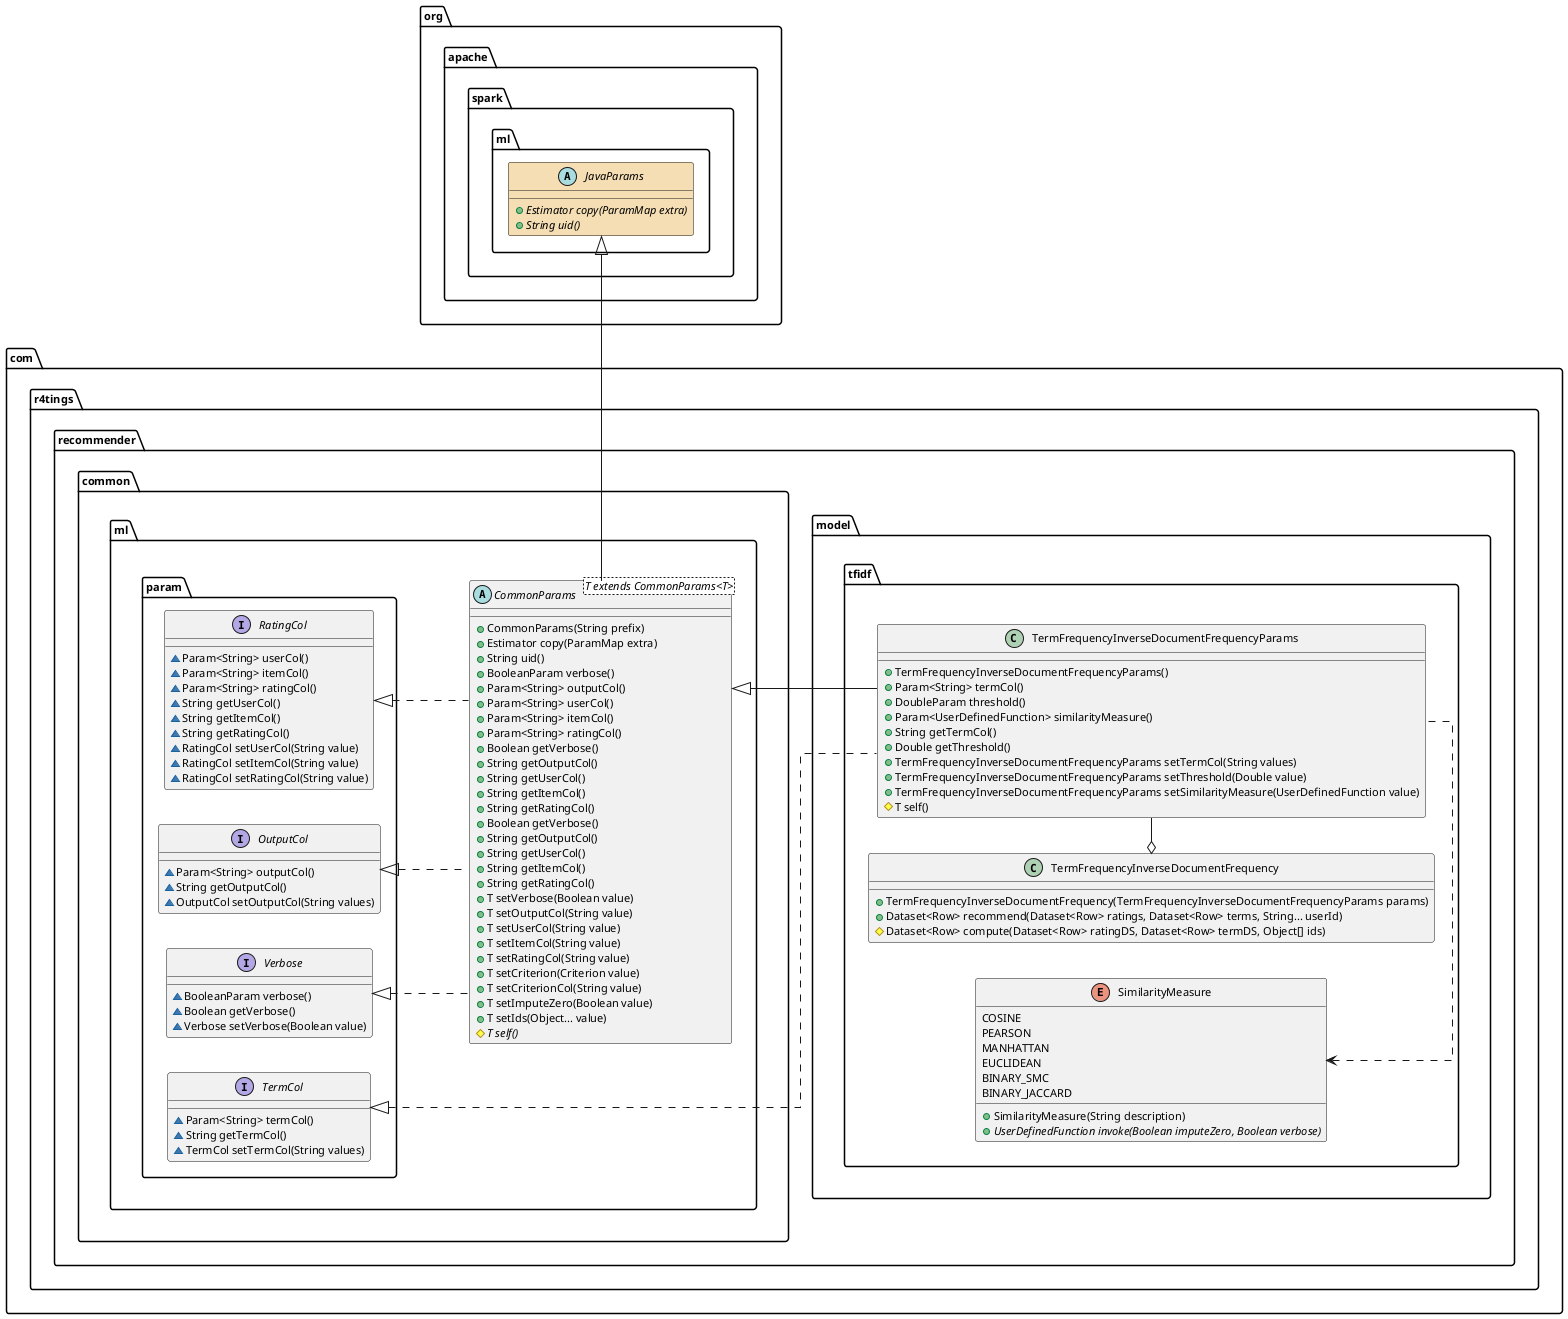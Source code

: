 @startuml

skinparam defaultFontName "D2Coding ligature"
skinparam defaultFontSize 11
skinparam shadowing false

skinparam linetype ortho
left to right direction

package org.apache.spark.ml {

    abstract class JavaParams #Wheat {
        + {abstract} Estimator copy(ParamMap extra)
        + {abstract} String uid()
    }

}

package com.r4tings.recommender.common.ml {

    package com.r4tings.recommender.common.ml.param {

        interface RatingCol{
            ~ Param<String> userCol()
            ~ Param<String> itemCol()
            ~ Param<String> ratingCol()
            ~ String getUserCol()
            ~ String getItemCol()
            ~ String getRatingCol()
            ~ RatingCol setUserCol(String value)
            ~ RatingCol setItemCol(String value)
            ~ RatingCol setRatingCol(String value)
        }

        interface OutputCol{
            ~ Param<String> outputCol()
            ~ String getOutputCol()
            ~ OutputCol setOutputCol(String values)
        }

        interface Verbose{
            ~ BooleanParam verbose()
            ~ Boolean getVerbose()
            ~ Verbose setVerbose(Boolean value)
        }

        interface TermCol{
            ~ Param<String> termCol()
            ~ String getTermCol()
            ~ TermCol setTermCol(String values)
        }
    }

    abstract class CommonParams<T extends CommonParams<T>>{
        + CommonParams(String prefix)
        + Estimator copy(ParamMap extra)
        + String uid()
        + BooleanParam verbose()
        + Param<String> outputCol()
        + Param<String> userCol()
        + Param<String> itemCol()
        + Param<String> ratingCol()
        + Boolean getVerbose()
        + String getOutputCol()
        + String getUserCol()
        + String getItemCol()
        + String getRatingCol()
        + Boolean getVerbose()
        + String getOutputCol()
        + String getUserCol()
        + String getItemCol()
        + String getRatingCol()
        + T setVerbose(Boolean value)
        + T setOutputCol(String value)
        + T setUserCol(String value)
        + T setItemCol(String value)
        + T setRatingCol(String value)
        + T setCriterion(Criterion value)
        + T setCriterionCol(String value)
        + T setImputeZero(Boolean value)
        + T setIds(Object... value)
        # {abstract} T self()
    }

    JavaParams <|-left- CommonParams

    OutputCol <|.. CommonParams
    Verbose <|.. CommonParams
    RatingCol <|.. CommonParams

}

package com.r4tings.recommender.model.tfidf {

    class TermFrequencyInverseDocumentFrequencyParams{
        + TermFrequencyInverseDocumentFrequencyParams()
        + Param<String> termCol()
        + DoubleParam threshold()
        + Param<UserDefinedFunction> similarityMeasure()
        + String getTermCol()
        + Double getThreshold()
        + TermFrequencyInverseDocumentFrequencyParams setTermCol(String values)
        + TermFrequencyInverseDocumentFrequencyParams setThreshold(Double value)
        + TermFrequencyInverseDocumentFrequencyParams setSimilarityMeasure(UserDefinedFunction value)
        # T self()
    }

    class TermFrequencyInverseDocumentFrequency{
        + TermFrequencyInverseDocumentFrequency(TermFrequencyInverseDocumentFrequencyParams params)
        + Dataset<Row> recommend(Dataset<Row> ratings, Dataset<Row> terms, String... userId)
        # Dataset<Row> compute(Dataset<Row> ratingDS, Dataset<Row> termDS, Object[] ids)
    }


    TermFrequencyInverseDocumentFrequency o-right- TermFrequencyInverseDocumentFrequencyParams

    CommonParams <|-- TermFrequencyInverseDocumentFrequencyParams

    TermCol <|.[norank]. TermFrequencyInverseDocumentFrequencyParams

    enum SimilarityMeasure {
        COSINE
        PEARSON
        MANHATTAN
        EUCLIDEAN
        BINARY_SMC
        BINARY_JACCARD
        + SimilarityMeasure(String description)
        + {abstract} UserDefinedFunction invoke(Boolean imputeZero, Boolean verbose)
    }

    SimilarityMeasure <.right. TermFrequencyInverseDocumentFrequencyParams



}

com.r4tings.recommender.common.ml -[hidden]- com.r4tings.recommender.model.tfidf

@enduml